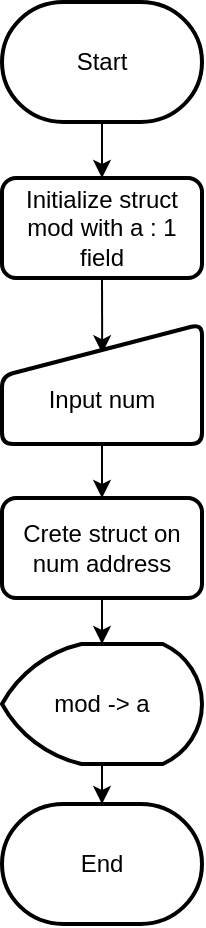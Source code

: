 <mxfile version="16.5.1" type="device" pages="2"><diagram id="gJ9q3Es8XUY3sjMnoss0" name="1_1"><mxGraphModel dx="839" dy="530" grid="1" gridSize="10" guides="1" tooltips="1" connect="1" arrows="1" fold="1" page="1" pageScale="1" pageWidth="827" pageHeight="583" math="0" shadow="0"><root><mxCell id="0"/><mxCell id="1" parent="0"/><mxCell id="FeujW_Zqo8XA8_vAAjoZ-1" style="edgeStyle=orthogonalEdgeStyle;rounded=0;orthogonalLoop=1;jettySize=auto;html=1;entryX=0.5;entryY=0;entryDx=0;entryDy=0;strokeWidth=1;" parent="1" source="A-_zX9o8jxiBgeENOrLf-3" target="3v38TZ_hirFKLpRfCXpk-1" edge="1"><mxGeometry relative="1" as="geometry"/></mxCell><mxCell id="A-_zX9o8jxiBgeENOrLf-3" value="Start" style="strokeWidth=2;html=1;shape=mxgraph.flowchart.terminator;whiteSpace=wrap;" parent="1" vertex="1"><mxGeometry x="119" y="12" width="100" height="60" as="geometry"/></mxCell><mxCell id="isF-4t7-LFV7zNzLXFdY-2" style="edgeStyle=orthogonalEdgeStyle;rounded=0;orthogonalLoop=1;jettySize=auto;html=1;entryX=0.501;entryY=0.244;entryDx=0;entryDy=0;entryPerimeter=0;exitX=0.5;exitY=1;exitDx=0;exitDy=0;" parent="1" source="3v38TZ_hirFKLpRfCXpk-1" target="isF-4t7-LFV7zNzLXFdY-1" edge="1"><mxGeometry relative="1" as="geometry"><mxPoint x="169" y="145.0" as="sourcePoint"/><mxPoint x="169" y="193" as="targetPoint"/></mxGeometry></mxCell><mxCell id="3v38TZ_hirFKLpRfCXpk-1" value="Initialize struct mod with a : 1 field" style="rounded=1;whiteSpace=wrap;html=1;absoluteArcSize=1;arcSize=14;strokeWidth=2;" parent="1" vertex="1"><mxGeometry x="119" y="100" width="100" height="50" as="geometry"/></mxCell><mxCell id="isF-4t7-LFV7zNzLXFdY-4" style="edgeStyle=orthogonalEdgeStyle;rounded=0;orthogonalLoop=1;jettySize=auto;html=1;entryX=0.5;entryY=0;entryDx=0;entryDy=0;" parent="1" source="isF-4t7-LFV7zNzLXFdY-1" target="rtBgmBxSLRs84MMocXZC-3" edge="1"><mxGeometry relative="1" as="geometry"><mxPoint x="169.0" y="261" as="targetPoint"/></mxGeometry></mxCell><mxCell id="isF-4t7-LFV7zNzLXFdY-1" value="&lt;br&gt;Input num" style="html=1;strokeWidth=2;shape=manualInput;whiteSpace=wrap;rounded=1;size=26;arcSize=11;" parent="1" vertex="1"><mxGeometry x="119" y="173" width="100" height="60" as="geometry"/></mxCell><mxCell id="isF-4t7-LFV7zNzLXFdY-8" style="edgeStyle=orthogonalEdgeStyle;rounded=0;orthogonalLoop=1;jettySize=auto;html=1;entryX=0.5;entryY=0;entryDx=0;entryDy=0;entryPerimeter=0;strokeWidth=1;" parent="1" edge="1"><mxGeometry relative="1" as="geometry"><mxPoint x="169.0" y="328" as="sourcePoint"/></mxGeometry></mxCell><mxCell id="rtBgmBxSLRs84MMocXZC-4" style="edgeStyle=orthogonalEdgeStyle;rounded=0;orthogonalLoop=1;jettySize=auto;html=1;entryX=0.5;entryY=0;entryDx=0;entryDy=0;entryPerimeter=0;" parent="1" source="rtBgmBxSLRs84MMocXZC-1" target="rtBgmBxSLRs84MMocXZC-2" edge="1"><mxGeometry relative="1" as="geometry"/></mxCell><mxCell id="rtBgmBxSLRs84MMocXZC-1" value="&lt;span&gt;mod -&amp;gt; a&lt;/span&gt;" style="strokeWidth=2;html=1;shape=mxgraph.flowchart.display;whiteSpace=wrap;" parent="1" vertex="1"><mxGeometry x="119" y="333" width="100" height="60" as="geometry"/></mxCell><mxCell id="rtBgmBxSLRs84MMocXZC-2" value="End" style="strokeWidth=2;html=1;shape=mxgraph.flowchart.terminator;whiteSpace=wrap;" parent="1" vertex="1"><mxGeometry x="119" y="413" width="100" height="60" as="geometry"/></mxCell><mxCell id="P91cQLkwdLbe1vKe95AL-1" style="edgeStyle=orthogonalEdgeStyle;rounded=0;orthogonalLoop=1;jettySize=auto;html=1;entryX=0.5;entryY=0;entryDx=0;entryDy=0;entryPerimeter=0;" edge="1" parent="1" source="rtBgmBxSLRs84MMocXZC-3" target="rtBgmBxSLRs84MMocXZC-1"><mxGeometry relative="1" as="geometry"/></mxCell><mxCell id="rtBgmBxSLRs84MMocXZC-3" value="Crete struct on num address" style="rounded=1;whiteSpace=wrap;html=1;absoluteArcSize=1;arcSize=14;strokeWidth=2;" parent="1" vertex="1"><mxGeometry x="119" y="260" width="100" height="50" as="geometry"/></mxCell></root></mxGraphModel></diagram><diagram name="1_2" id="AGk9PsbKG4yfcmLNKomX"><mxGraphModel dx="1072" dy="677" grid="1" gridSize="10" guides="1" tooltips="1" connect="1" arrows="1" fold="1" page="1" pageScale="1" pageWidth="827" pageHeight="583" math="0" shadow="0"><root><mxCell id="_mP06q21zTchJCsDbkNZ-0"/><mxCell id="_mP06q21zTchJCsDbkNZ-1" parent="_mP06q21zTchJCsDbkNZ-0"/><mxCell id="kWQ6_zqu6AqxRDms9JBk-33" style="edgeStyle=orthogonalEdgeStyle;rounded=0;orthogonalLoop=1;jettySize=auto;html=1;strokeWidth=1;" parent="_mP06q21zTchJCsDbkNZ-1" source="_mP06q21zTchJCsDbkNZ-3" target="_mP06q21zTchJCsDbkNZ-7" edge="1"><mxGeometry relative="1" as="geometry"/></mxCell><mxCell id="_mP06q21zTchJCsDbkNZ-3" value="Start" style="strokeWidth=2;html=1;shape=mxgraph.flowchart.terminator;whiteSpace=wrap;" parent="_mP06q21zTchJCsDbkNZ-1" vertex="1"><mxGeometry x="60" y="11" width="100" height="60" as="geometry"/></mxCell><mxCell id="kWQ6_zqu6AqxRDms9JBk-34" style="edgeStyle=orthogonalEdgeStyle;rounded=0;orthogonalLoop=1;jettySize=auto;html=1;entryX=0.75;entryY=0;entryDx=0;entryDy=0;strokeWidth=1;exitX=0.5;exitY=1;exitDx=0;exitDy=0;" parent="_mP06q21zTchJCsDbkNZ-1" source="_mP06q21zTchJCsDbkNZ-7" edge="1"><mxGeometry relative="1" as="geometry"><mxPoint x="120" y="159" as="sourcePoint"/><mxPoint x="109" y="182" as="targetPoint"/></mxGeometry></mxCell><mxCell id="_mP06q21zTchJCsDbkNZ-7" value="struct figure figures" style="rounded=1;whiteSpace=wrap;html=1;absoluteArcSize=1;arcSize=14;strokeWidth=2;" parent="_mP06q21zTchJCsDbkNZ-1" vertex="1"><mxGeometry x="60" y="99" width="100" height="50" as="geometry"/></mxCell><mxCell id="kWQ6_zqu6AqxRDms9JBk-35" style="edgeStyle=orthogonalEdgeStyle;rounded=0;orthogonalLoop=1;jettySize=auto;html=1;entryX=0.5;entryY=0;entryDx=0;entryDy=0;entryPerimeter=0;strokeWidth=1;" parent="_mP06q21zTchJCsDbkNZ-1" source="x7VUAeS50ySYtkC6R8WO-0" target="kWQ6_zqu6AqxRDms9JBk-0" edge="1"><mxGeometry relative="1" as="geometry"/></mxCell><mxCell id="x7VUAeS50ySYtkC6R8WO-0" value="num" style="html=1;strokeWidth=2;shape=manualInput;whiteSpace=wrap;rounded=1;size=26;arcSize=11;" parent="_mP06q21zTchJCsDbkNZ-1" vertex="1"><mxGeometry x="60" y="169" width="100" height="60" as="geometry"/></mxCell><mxCell id="kWQ6_zqu6AqxRDms9JBk-0" value="i &amp;lt; num" style="strokeWidth=2;html=1;shape=mxgraph.flowchart.loop_limit;whiteSpace=wrap;" parent="_mP06q21zTchJCsDbkNZ-1" vertex="1"><mxGeometry x="60" y="259" width="100" height="60" as="geometry"/></mxCell><mxCell id="kWQ6_zqu6AqxRDms9JBk-37" style="edgeStyle=orthogonalEdgeStyle;rounded=0;orthogonalLoop=1;jettySize=auto;html=1;entryX=0.5;entryY=1;entryDx=0;entryDy=0;entryPerimeter=0;strokeWidth=1;" parent="_mP06q21zTchJCsDbkNZ-1" source="kWQ6_zqu6AqxRDms9JBk-1" target="kWQ6_zqu6AqxRDms9JBk-2" edge="1"><mxGeometry relative="1" as="geometry"/></mxCell><mxCell id="kWQ6_zqu6AqxRDms9JBk-1" value="figures[i]" style="html=1;strokeWidth=2;shape=manualInput;whiteSpace=wrap;rounded=1;size=26;arcSize=11;" parent="_mP06q21zTchJCsDbkNZ-1" vertex="1"><mxGeometry x="60" y="339" width="100" height="60" as="geometry"/></mxCell><mxCell id="kWQ6_zqu6AqxRDms9JBk-38" style="edgeStyle=orthogonalEdgeStyle;rounded=0;orthogonalLoop=1;jettySize=auto;html=1;entryX=0.5;entryY=0;entryDx=0;entryDy=0;entryPerimeter=0;strokeWidth=2;" parent="_mP06q21zTchJCsDbkNZ-1" source="kWQ6_zqu6AqxRDms9JBk-2" target="kWQ6_zqu6AqxRDms9JBk-3" edge="1"><mxGeometry relative="1" as="geometry"><Array as="points"><mxPoint x="200" y="459"/><mxPoint x="200" y="19"/><mxPoint x="282" y="19"/><mxPoint x="282" y="72"/></Array></mxGeometry></mxCell><mxCell id="kWQ6_zqu6AqxRDms9JBk-2" value="end by i" style="strokeWidth=2;html=1;shape=mxgraph.flowchart.loop_limit;whiteSpace=wrap;direction=west;" parent="_mP06q21zTchJCsDbkNZ-1" vertex="1"><mxGeometry x="60" y="429" width="100" height="60" as="geometry"/></mxCell><mxCell id="kWQ6_zqu6AqxRDms9JBk-21" style="edgeStyle=orthogonalEdgeStyle;rounded=0;orthogonalLoop=1;jettySize=auto;html=1;entryX=0.5;entryY=0;entryDx=0;entryDy=0;strokeWidth=1;" parent="_mP06q21zTchJCsDbkNZ-1" source="kWQ6_zqu6AqxRDms9JBk-3" target="kWQ6_zqu6AqxRDms9JBk-4" edge="1"><mxGeometry relative="1" as="geometry"/></mxCell><mxCell id="kWQ6_zqu6AqxRDms9JBk-29" style="edgeStyle=orthogonalEdgeStyle;rounded=0;orthogonalLoop=1;jettySize=auto;html=1;entryX=0.5;entryY=0;entryDx=0;entryDy=0;entryPerimeter=0;strokeWidth=2;" parent="_mP06q21zTchJCsDbkNZ-1" source="kWQ6_zqu6AqxRDms9JBk-3" target="kWQ6_zqu6AqxRDms9JBk-18" edge="1"><mxGeometry relative="1" as="geometry"/></mxCell><mxCell id="kWQ6_zqu6AqxRDms9JBk-3" value="Menu = 1" style="strokeWidth=2;html=1;shape=mxgraph.flowchart.decision;whiteSpace=wrap;" parent="_mP06q21zTchJCsDbkNZ-1" vertex="1"><mxGeometry x="220" y="71.92" width="124.8" height="78" as="geometry"/></mxCell><mxCell id="kWQ6_zqu6AqxRDms9JBk-25" style="edgeStyle=orthogonalEdgeStyle;rounded=0;orthogonalLoop=1;jettySize=auto;html=1;entryX=0.5;entryY=0;entryDx=0;entryDy=0;entryPerimeter=0;strokeWidth=1;" parent="_mP06q21zTchJCsDbkNZ-1" source="kWQ6_zqu6AqxRDms9JBk-4" target="kWQ6_zqu6AqxRDms9JBk-3" edge="1"><mxGeometry relative="1" as="geometry"><Array as="points"><mxPoint x="520" y="162.92"/><mxPoint x="520" y="51.92"/><mxPoint x="282" y="51.92"/></Array></mxGeometry></mxCell><mxCell id="kWQ6_zqu6AqxRDms9JBk-4" value="Filter figures" style="shape=process;whiteSpace=wrap;html=1;backgroundOutline=1;" parent="_mP06q21zTchJCsDbkNZ-1" vertex="1"><mxGeometry x="380" y="132.42" width="120" height="60" as="geometry"/></mxCell><mxCell id="kWQ6_zqu6AqxRDms9JBk-26" style="edgeStyle=orthogonalEdgeStyle;rounded=0;orthogonalLoop=1;jettySize=auto;html=1;entryX=0.5;entryY=0;entryDx=0;entryDy=0;entryPerimeter=0;strokeWidth=1;" parent="_mP06q21zTchJCsDbkNZ-1" source="kWQ6_zqu6AqxRDms9JBk-5" target="kWQ6_zqu6AqxRDms9JBk-3" edge="1"><mxGeometry relative="1" as="geometry"><Array as="points"><mxPoint x="530" y="263.92"/><mxPoint x="530" y="41.92"/><mxPoint x="282" y="41.92"/></Array></mxGeometry></mxCell><mxCell id="kWQ6_zqu6AqxRDms9JBk-5" value="Delete by name" style="shape=process;whiteSpace=wrap;html=1;backgroundOutline=1;" parent="_mP06q21zTchJCsDbkNZ-1" vertex="1"><mxGeometry x="380" y="234.42" width="120" height="60" as="geometry"/></mxCell><mxCell id="kWQ6_zqu6AqxRDms9JBk-27" style="edgeStyle=orthogonalEdgeStyle;rounded=0;orthogonalLoop=1;jettySize=auto;html=1;entryX=0.5;entryY=0;entryDx=0;entryDy=0;entryPerimeter=0;strokeWidth=1;" parent="_mP06q21zTchJCsDbkNZ-1" source="kWQ6_zqu6AqxRDms9JBk-6" target="kWQ6_zqu6AqxRDms9JBk-3" edge="1"><mxGeometry relative="1" as="geometry"><Array as="points"><mxPoint x="540" y="364.92"/><mxPoint x="540" y="31.92"/><mxPoint x="282" y="31.92"/></Array></mxGeometry></mxCell><mxCell id="kWQ6_zqu6AqxRDms9JBk-6" value="View figures" style="shape=process;whiteSpace=wrap;html=1;backgroundOutline=1;" parent="_mP06q21zTchJCsDbkNZ-1" vertex="1"><mxGeometry x="380" y="334.42" width="120" height="60" as="geometry"/></mxCell><mxCell id="kWQ6_zqu6AqxRDms9JBk-17" style="edgeStyle=orthogonalEdgeStyle;rounded=0;orthogonalLoop=1;jettySize=auto;html=1;entryX=0.5;entryY=0;entryDx=0;entryDy=0;entryPerimeter=0;strokeWidth=2;" parent="_mP06q21zTchJCsDbkNZ-1" source="kWQ6_zqu6AqxRDms9JBk-7" target="kWQ6_zqu6AqxRDms9JBk-16" edge="1"><mxGeometry relative="1" as="geometry"/></mxCell><mxCell id="kWQ6_zqu6AqxRDms9JBk-7" value="Exit" style="shape=process;whiteSpace=wrap;html=1;backgroundOutline=1;" parent="_mP06q21zTchJCsDbkNZ-1" vertex="1"><mxGeometry x="380" y="433.42" width="120" height="60" as="geometry"/></mxCell><mxCell id="kWQ6_zqu6AqxRDms9JBk-16" value="End" style="strokeWidth=2;html=1;shape=mxgraph.flowchart.terminator;whiteSpace=wrap;" parent="_mP06q21zTchJCsDbkNZ-1" vertex="1"><mxGeometry x="390" y="511.92" width="100" height="60" as="geometry"/></mxCell><mxCell id="kWQ6_zqu6AqxRDms9JBk-22" style="edgeStyle=orthogonalEdgeStyle;rounded=0;orthogonalLoop=1;jettySize=auto;html=1;entryX=0.5;entryY=0;entryDx=0;entryDy=0;strokeWidth=1;" parent="_mP06q21zTchJCsDbkNZ-1" source="kWQ6_zqu6AqxRDms9JBk-18" target="kWQ6_zqu6AqxRDms9JBk-5" edge="1"><mxGeometry relative="1" as="geometry"/></mxCell><mxCell id="kWQ6_zqu6AqxRDms9JBk-30" style="edgeStyle=orthogonalEdgeStyle;rounded=0;orthogonalLoop=1;jettySize=auto;html=1;entryX=0.5;entryY=0;entryDx=0;entryDy=0;entryPerimeter=0;strokeWidth=2;" parent="_mP06q21zTchJCsDbkNZ-1" source="kWQ6_zqu6AqxRDms9JBk-18" target="kWQ6_zqu6AqxRDms9JBk-19" edge="1"><mxGeometry relative="1" as="geometry"/></mxCell><mxCell id="kWQ6_zqu6AqxRDms9JBk-18" value="Menu = 2" style="strokeWidth=2;html=1;shape=mxgraph.flowchart.decision;whiteSpace=wrap;" parent="_mP06q21zTchJCsDbkNZ-1" vertex="1"><mxGeometry x="220" y="173.92" width="124.8" height="78" as="geometry"/></mxCell><mxCell id="kWQ6_zqu6AqxRDms9JBk-23" style="edgeStyle=orthogonalEdgeStyle;rounded=0;orthogonalLoop=1;jettySize=auto;html=1;entryX=0.5;entryY=0;entryDx=0;entryDy=0;strokeWidth=1;" parent="_mP06q21zTchJCsDbkNZ-1" source="kWQ6_zqu6AqxRDms9JBk-19" target="kWQ6_zqu6AqxRDms9JBk-6" edge="1"><mxGeometry relative="1" as="geometry"/></mxCell><mxCell id="kWQ6_zqu6AqxRDms9JBk-31" style="edgeStyle=orthogonalEdgeStyle;rounded=0;orthogonalLoop=1;jettySize=auto;html=1;entryX=0.5;entryY=0;entryDx=0;entryDy=0;entryPerimeter=0;strokeWidth=2;" parent="_mP06q21zTchJCsDbkNZ-1" source="kWQ6_zqu6AqxRDms9JBk-19" target="kWQ6_zqu6AqxRDms9JBk-20" edge="1"><mxGeometry relative="1" as="geometry"/></mxCell><mxCell id="kWQ6_zqu6AqxRDms9JBk-19" value="Menu = 3" style="strokeWidth=2;html=1;shape=mxgraph.flowchart.decision;whiteSpace=wrap;" parent="_mP06q21zTchJCsDbkNZ-1" vertex="1"><mxGeometry x="220" y="273.92" width="124.8" height="78" as="geometry"/></mxCell><mxCell id="kWQ6_zqu6AqxRDms9JBk-24" style="edgeStyle=orthogonalEdgeStyle;rounded=0;orthogonalLoop=1;jettySize=auto;html=1;entryX=0.5;entryY=0;entryDx=0;entryDy=0;strokeWidth=1;" parent="_mP06q21zTchJCsDbkNZ-1" source="kWQ6_zqu6AqxRDms9JBk-20" target="kWQ6_zqu6AqxRDms9JBk-7" edge="1"><mxGeometry relative="1" as="geometry"/></mxCell><mxCell id="kWQ6_zqu6AqxRDms9JBk-20" value="Menu = 4" style="strokeWidth=2;html=1;shape=mxgraph.flowchart.decision;whiteSpace=wrap;" parent="_mP06q21zTchJCsDbkNZ-1" vertex="1"><mxGeometry x="220" y="373.92" width="124.8" height="78" as="geometry"/></mxCell><mxCell id="kWQ6_zqu6AqxRDms9JBk-36" style="edgeStyle=orthogonalEdgeStyle;rounded=0;orthogonalLoop=1;jettySize=auto;html=1;entryX=0.75;entryY=0;entryDx=0;entryDy=0;strokeWidth=1;exitX=0.5;exitY=1;exitDx=0;exitDy=0;" parent="_mP06q21zTchJCsDbkNZ-1" edge="1"><mxGeometry relative="1" as="geometry"><mxPoint x="112.0" y="319" as="sourcePoint"/><mxPoint x="111" y="352" as="targetPoint"/></mxGeometry></mxCell></root></mxGraphModel></diagram></mxfile>
